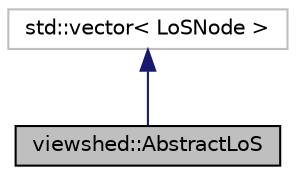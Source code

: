 digraph "viewshed::AbstractLoS"
{
 // LATEX_PDF_SIZE
  edge [fontname="Helvetica",fontsize="10",labelfontname="Helvetica",labelfontsize="10"];
  node [fontname="Helvetica",fontsize="10",shape=record];
  Node1 [label="viewshed::AbstractLoS",height=0.2,width=0.4,color="black", fillcolor="grey75", style="filled", fontcolor="black",tooltip="Abstract class that represent line-of-sight (LoS). Consists of LoSNodes, view point and target point ..."];
  Node2 -> Node1 [dir="back",color="midnightblue",fontsize="10",style="solid",fontname="Helvetica"];
  Node2 [label="std::vector\< LoSNode \>",height=0.2,width=0.4,color="grey75", fillcolor="white", style="filled",tooltip=" "];
}

